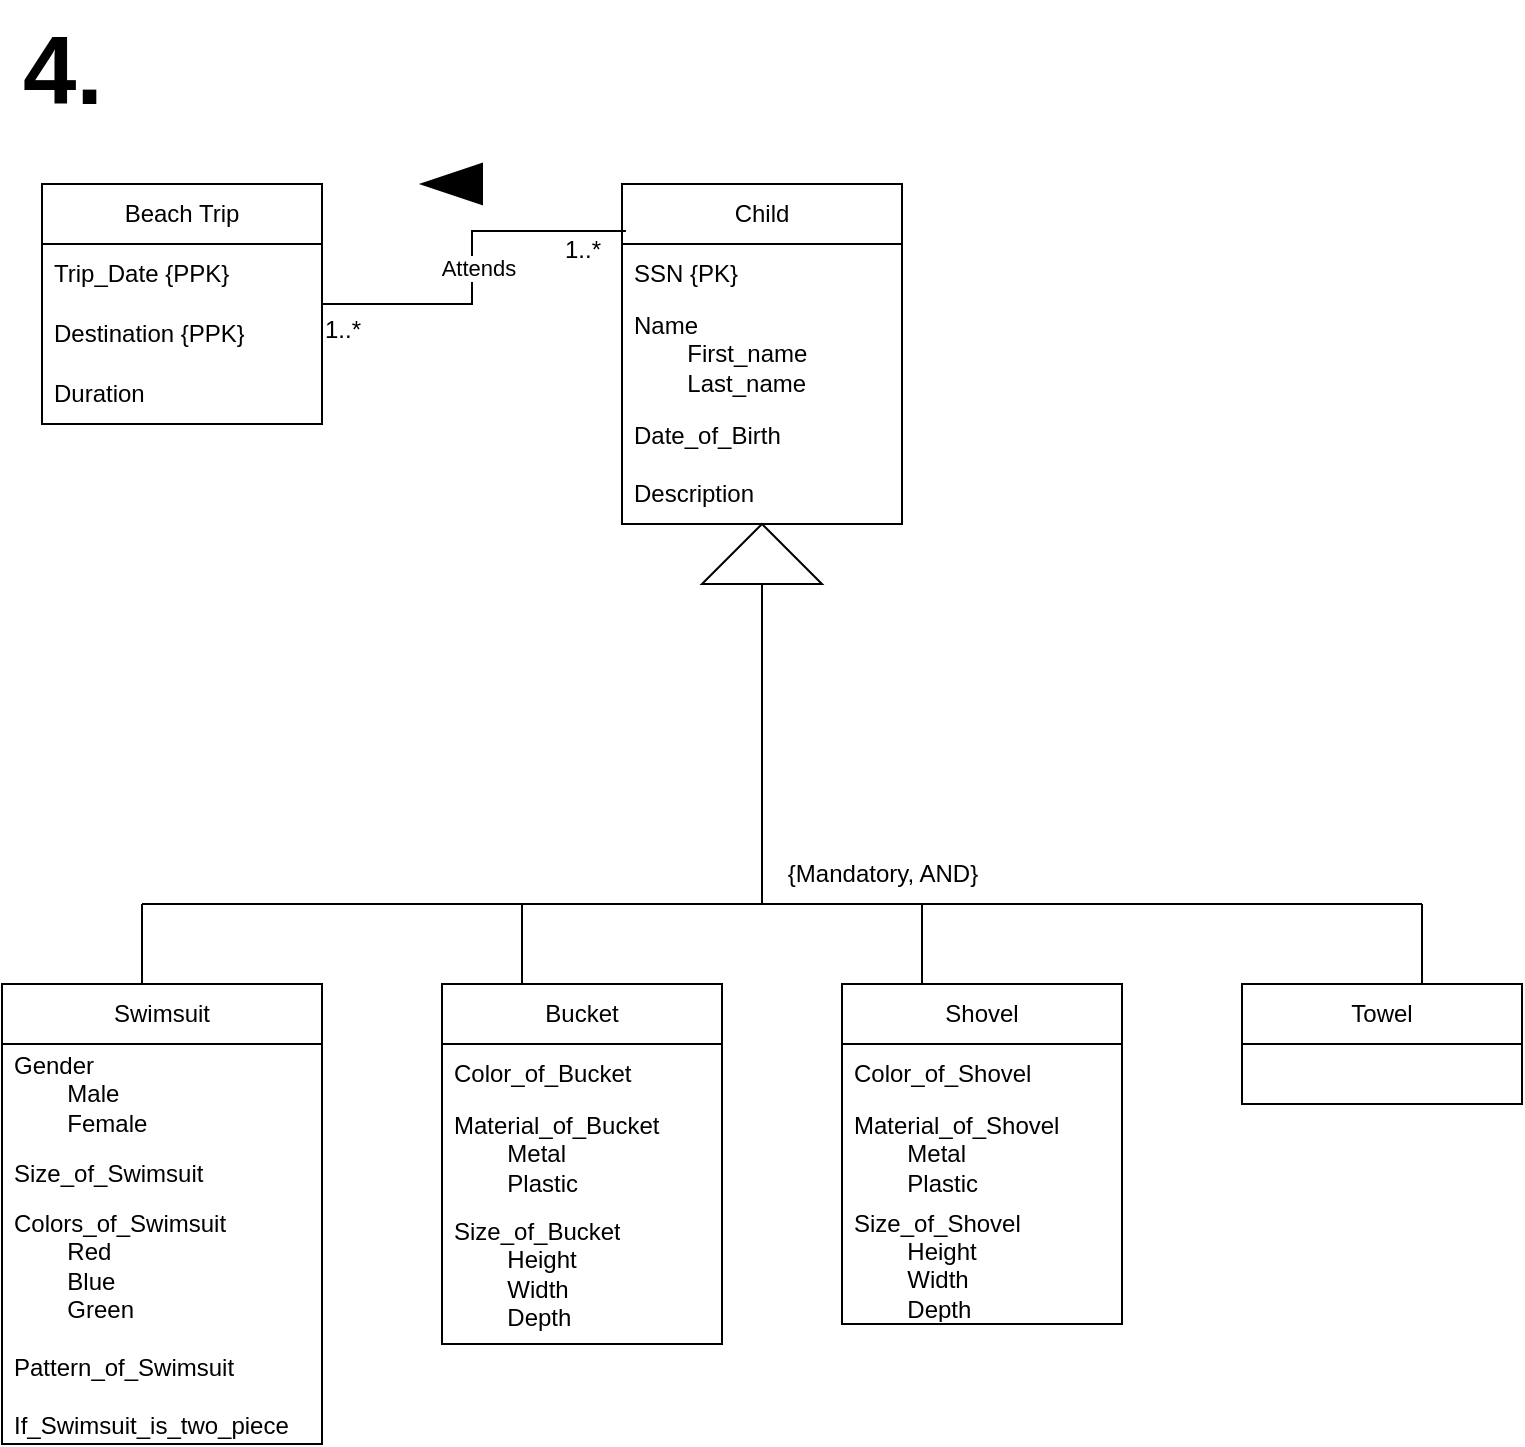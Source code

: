 <mxfile version="26.0.4">
  <diagram id="C5RBs43oDa-KdzZeNtuy" name="Page-1">
    <mxGraphModel dx="802" dy="756" grid="1" gridSize="10" guides="1" tooltips="1" connect="1" arrows="1" fold="1" page="1" pageScale="1" pageWidth="827" pageHeight="1169" math="0" shadow="0">
      <root>
        <mxCell id="WIyWlLk6GJQsqaUBKTNV-0" />
        <mxCell id="WIyWlLk6GJQsqaUBKTNV-1" parent="WIyWlLk6GJQsqaUBKTNV-0" />
        <mxCell id="a0SNJY9x5hnPSFC2X8A3-0" value="&lt;b&gt;&lt;font style=&quot;font-size: 48px;&quot;&gt;4.&lt;/font&gt;&lt;/b&gt;" style="text;html=1;align=center;verticalAlign=middle;resizable=0;points=[];autosize=1;strokeColor=none;fillColor=none;" parent="WIyWlLk6GJQsqaUBKTNV-1" vertex="1">
          <mxGeometry x="20" y="28" width="60" height="70" as="geometry" />
        </mxCell>
        <mxCell id="a0SNJY9x5hnPSFC2X8A3-1" value="Beach Trip" style="swimlane;fontStyle=0;childLayout=stackLayout;horizontal=1;startSize=30;horizontalStack=0;resizeParent=1;resizeParentMax=0;resizeLast=0;collapsible=1;marginBottom=0;whiteSpace=wrap;html=1;" parent="WIyWlLk6GJQsqaUBKTNV-1" vertex="1">
          <mxGeometry x="40" y="120" width="140" height="120" as="geometry" />
        </mxCell>
        <mxCell id="a0SNJY9x5hnPSFC2X8A3-2" value="Trip_Date {PPK}" style="text;strokeColor=none;fillColor=none;align=left;verticalAlign=middle;spacingLeft=4;spacingRight=4;overflow=hidden;points=[[0,0.5],[1,0.5]];portConstraint=eastwest;rotatable=0;whiteSpace=wrap;html=1;" parent="a0SNJY9x5hnPSFC2X8A3-1" vertex="1">
          <mxGeometry y="30" width="140" height="30" as="geometry" />
        </mxCell>
        <mxCell id="a0SNJY9x5hnPSFC2X8A3-3" value="Destination {PPK}" style="text;strokeColor=none;fillColor=none;align=left;verticalAlign=middle;spacingLeft=4;spacingRight=4;overflow=hidden;points=[[0,0.5],[1,0.5]];portConstraint=eastwest;rotatable=0;whiteSpace=wrap;html=1;" parent="a0SNJY9x5hnPSFC2X8A3-1" vertex="1">
          <mxGeometry y="60" width="140" height="30" as="geometry" />
        </mxCell>
        <mxCell id="a0SNJY9x5hnPSFC2X8A3-4" value="Duration" style="text;strokeColor=none;fillColor=none;align=left;verticalAlign=middle;spacingLeft=4;spacingRight=4;overflow=hidden;points=[[0,0.5],[1,0.5]];portConstraint=eastwest;rotatable=0;whiteSpace=wrap;html=1;" parent="a0SNJY9x5hnPSFC2X8A3-1" vertex="1">
          <mxGeometry y="90" width="140" height="30" as="geometry" />
        </mxCell>
        <mxCell id="a0SNJY9x5hnPSFC2X8A3-5" value="Child" style="swimlane;fontStyle=0;childLayout=stackLayout;horizontal=1;startSize=30;horizontalStack=0;resizeParent=1;resizeParentMax=0;resizeLast=0;collapsible=1;marginBottom=0;whiteSpace=wrap;html=1;" parent="WIyWlLk6GJQsqaUBKTNV-1" vertex="1">
          <mxGeometry x="330" y="120" width="140" height="170" as="geometry" />
        </mxCell>
        <mxCell id="a0SNJY9x5hnPSFC2X8A3-6" value="SSN {PK}" style="text;strokeColor=none;fillColor=none;align=left;verticalAlign=middle;spacingLeft=4;spacingRight=4;overflow=hidden;points=[[0,0.5],[1,0.5]];portConstraint=eastwest;rotatable=0;whiteSpace=wrap;html=1;" parent="a0SNJY9x5hnPSFC2X8A3-5" vertex="1">
          <mxGeometry y="30" width="140" height="30" as="geometry" />
        </mxCell>
        <mxCell id="a0SNJY9x5hnPSFC2X8A3-7" value="Name&lt;div&gt;&lt;span style=&quot;white-space: pre;&quot;&gt;&#x9;&lt;/span&gt;First_name&lt;br&gt;&lt;/div&gt;&lt;div&gt;&lt;span style=&quot;white-space: pre;&quot;&gt;&#x9;&lt;/span&gt;Last_name&lt;br&gt;&lt;/div&gt;" style="text;strokeColor=none;fillColor=none;align=left;verticalAlign=middle;spacingLeft=4;spacingRight=4;overflow=hidden;points=[[0,0.5],[1,0.5]];portConstraint=eastwest;rotatable=0;whiteSpace=wrap;html=1;" parent="a0SNJY9x5hnPSFC2X8A3-5" vertex="1">
          <mxGeometry y="60" width="140" height="50" as="geometry" />
        </mxCell>
        <mxCell id="a0SNJY9x5hnPSFC2X8A3-8" value="Date_of_Birth&lt;div&gt;&lt;br&gt;&lt;/div&gt;&lt;div&gt;Description&lt;/div&gt;" style="text;strokeColor=none;fillColor=none;align=left;verticalAlign=middle;spacingLeft=4;spacingRight=4;overflow=hidden;points=[[0,0.5],[1,0.5]];portConstraint=eastwest;rotatable=0;whiteSpace=wrap;html=1;" parent="a0SNJY9x5hnPSFC2X8A3-5" vertex="1">
          <mxGeometry y="110" width="140" height="60" as="geometry" />
        </mxCell>
        <mxCell id="a0SNJY9x5hnPSFC2X8A3-9" value="" style="triangle;whiteSpace=wrap;html=1;direction=north;" parent="WIyWlLk6GJQsqaUBKTNV-1" vertex="1">
          <mxGeometry x="370" y="290" width="60" height="30" as="geometry" />
        </mxCell>
        <mxCell id="a0SNJY9x5hnPSFC2X8A3-10" value="" style="endArrow=none;html=1;rounded=0;" parent="WIyWlLk6GJQsqaUBKTNV-1" edge="1">
          <mxGeometry width="50" height="50" relative="1" as="geometry">
            <mxPoint x="400" y="480" as="sourcePoint" />
            <mxPoint x="400" y="320" as="targetPoint" />
          </mxGeometry>
        </mxCell>
        <mxCell id="a0SNJY9x5hnPSFC2X8A3-11" value="" style="endArrow=none;html=1;rounded=0;" parent="WIyWlLk6GJQsqaUBKTNV-1" edge="1">
          <mxGeometry width="50" height="50" relative="1" as="geometry">
            <mxPoint x="90" y="480" as="sourcePoint" />
            <mxPoint x="730" y="480" as="targetPoint" />
          </mxGeometry>
        </mxCell>
        <mxCell id="a0SNJY9x5hnPSFC2X8A3-12" value="" style="endArrow=none;html=1;rounded=0;" parent="WIyWlLk6GJQsqaUBKTNV-1" edge="1">
          <mxGeometry width="50" height="50" relative="1" as="geometry">
            <mxPoint x="90" y="520" as="sourcePoint" />
            <mxPoint x="90" y="480" as="targetPoint" />
          </mxGeometry>
        </mxCell>
        <mxCell id="a0SNJY9x5hnPSFC2X8A3-13" value="Swimsuit" style="swimlane;fontStyle=0;childLayout=stackLayout;horizontal=1;startSize=30;horizontalStack=0;resizeParent=1;resizeParentMax=0;resizeLast=0;collapsible=1;marginBottom=0;whiteSpace=wrap;html=1;" parent="WIyWlLk6GJQsqaUBKTNV-1" vertex="1">
          <mxGeometry x="20" y="520" width="160" height="230" as="geometry" />
        </mxCell>
        <mxCell id="a0SNJY9x5hnPSFC2X8A3-14" value="Gender&amp;nbsp;&lt;div&gt;&lt;span style=&quot;white-space: pre;&quot;&gt;&#x9;&lt;/span&gt;Male&lt;br&gt;&lt;/div&gt;&lt;div&gt;&lt;span style=&quot;white-space: pre;&quot;&gt;&#x9;&lt;/span&gt;Female&lt;br&gt;&lt;/div&gt;" style="text;strokeColor=none;fillColor=none;align=left;verticalAlign=middle;spacingLeft=4;spacingRight=4;overflow=hidden;points=[[0,0.5],[1,0.5]];portConstraint=eastwest;rotatable=0;whiteSpace=wrap;html=1;" parent="a0SNJY9x5hnPSFC2X8A3-13" vertex="1">
          <mxGeometry y="30" width="160" height="50" as="geometry" />
        </mxCell>
        <mxCell id="a0SNJY9x5hnPSFC2X8A3-15" value="Size_of_Swimsuit" style="text;strokeColor=none;fillColor=none;align=left;verticalAlign=middle;spacingLeft=4;spacingRight=4;overflow=hidden;points=[[0,0.5],[1,0.5]];portConstraint=eastwest;rotatable=0;whiteSpace=wrap;html=1;" parent="a0SNJY9x5hnPSFC2X8A3-13" vertex="1">
          <mxGeometry y="80" width="160" height="30" as="geometry" />
        </mxCell>
        <mxCell id="a0SNJY9x5hnPSFC2X8A3-16" value="Colors_of_Swimsuit&lt;div&gt;&lt;span style=&quot;white-space: pre;&quot;&gt;&#x9;&lt;/span&gt;Red&lt;br&gt;&lt;/div&gt;&lt;div&gt;&lt;span style=&quot;white-space: pre;&quot;&gt;&#x9;&lt;/span&gt;Blue&lt;br&gt;&lt;/div&gt;&lt;div&gt;&lt;span style=&quot;white-space: pre;&quot;&gt;&#x9;&lt;/span&gt;Green&lt;br&gt;&lt;/div&gt;&lt;div&gt;&lt;br&gt;&lt;/div&gt;&lt;div&gt;Pattern_of_Swimsuit&lt;/div&gt;&lt;div&gt;&lt;br&gt;&lt;/div&gt;&lt;div&gt;If_Swimsuit_is_two_piece&lt;/div&gt;" style="text;strokeColor=none;fillColor=none;align=left;verticalAlign=middle;spacingLeft=4;spacingRight=4;overflow=hidden;points=[[0,0.5],[1,0.5]];portConstraint=eastwest;rotatable=0;whiteSpace=wrap;html=1;" parent="a0SNJY9x5hnPSFC2X8A3-13" vertex="1">
          <mxGeometry y="110" width="160" height="120" as="geometry" />
        </mxCell>
        <mxCell id="a0SNJY9x5hnPSFC2X8A3-17" value="" style="endArrow=none;html=1;rounded=0;" parent="WIyWlLk6GJQsqaUBKTNV-1" edge="1">
          <mxGeometry width="50" height="50" relative="1" as="geometry">
            <mxPoint x="280" y="520" as="sourcePoint" />
            <mxPoint x="280" y="480" as="targetPoint" />
          </mxGeometry>
        </mxCell>
        <mxCell id="a0SNJY9x5hnPSFC2X8A3-18" value="" style="endArrow=none;html=1;rounded=0;" parent="WIyWlLk6GJQsqaUBKTNV-1" edge="1">
          <mxGeometry width="50" height="50" relative="1" as="geometry">
            <mxPoint x="480" y="520" as="sourcePoint" />
            <mxPoint x="480" y="480" as="targetPoint" />
          </mxGeometry>
        </mxCell>
        <mxCell id="a0SNJY9x5hnPSFC2X8A3-19" value="" style="endArrow=none;html=1;rounded=0;" parent="WIyWlLk6GJQsqaUBKTNV-1" edge="1">
          <mxGeometry width="50" height="50" relative="1" as="geometry">
            <mxPoint x="730" y="520" as="sourcePoint" />
            <mxPoint x="730" y="480" as="targetPoint" />
          </mxGeometry>
        </mxCell>
        <mxCell id="a0SNJY9x5hnPSFC2X8A3-20" value="Bucket" style="swimlane;fontStyle=0;childLayout=stackLayout;horizontal=1;startSize=30;horizontalStack=0;resizeParent=1;resizeParentMax=0;resizeLast=0;collapsible=1;marginBottom=0;whiteSpace=wrap;html=1;" parent="WIyWlLk6GJQsqaUBKTNV-1" vertex="1">
          <mxGeometry x="240" y="520" width="140" height="180" as="geometry" />
        </mxCell>
        <mxCell id="a0SNJY9x5hnPSFC2X8A3-21" value="Color_of_Bucket" style="text;strokeColor=none;fillColor=none;align=left;verticalAlign=middle;spacingLeft=4;spacingRight=4;overflow=hidden;points=[[0,0.5],[1,0.5]];portConstraint=eastwest;rotatable=0;whiteSpace=wrap;html=1;" parent="a0SNJY9x5hnPSFC2X8A3-20" vertex="1">
          <mxGeometry y="30" width="140" height="30" as="geometry" />
        </mxCell>
        <mxCell id="a0SNJY9x5hnPSFC2X8A3-22" value="Material_of_Bucket&lt;div&gt;&lt;span style=&quot;white-space: pre;&quot;&gt;&#x9;&lt;/span&gt;Metal&lt;/div&gt;&lt;div&gt;&lt;span style=&quot;white-space: pre;&quot;&gt;&#x9;&lt;/span&gt;Plastic&lt;br&gt;&lt;/div&gt;" style="text;strokeColor=none;fillColor=none;align=left;verticalAlign=middle;spacingLeft=4;spacingRight=4;overflow=hidden;points=[[0,0.5],[1,0.5]];portConstraint=eastwest;rotatable=0;whiteSpace=wrap;html=1;" parent="a0SNJY9x5hnPSFC2X8A3-20" vertex="1">
          <mxGeometry y="60" width="140" height="50" as="geometry" />
        </mxCell>
        <mxCell id="a0SNJY9x5hnPSFC2X8A3-23" value="Size_of_Bucket&lt;div&gt;&lt;span style=&quot;white-space: pre;&quot;&gt;&#x9;&lt;/span&gt;Height&lt;br&gt;&lt;/div&gt;&lt;div&gt;&lt;span style=&quot;white-space: pre;&quot;&gt;&#x9;&lt;/span&gt;Width&lt;br&gt;&lt;/div&gt;&lt;div&gt;&lt;span style=&quot;white-space: pre;&quot;&gt;&#x9;&lt;/span&gt;Depth&lt;br&gt;&lt;/div&gt;" style="text;strokeColor=none;fillColor=none;align=left;verticalAlign=middle;spacingLeft=4;spacingRight=4;overflow=hidden;points=[[0,0.5],[1,0.5]];portConstraint=eastwest;rotatable=0;whiteSpace=wrap;html=1;" parent="a0SNJY9x5hnPSFC2X8A3-20" vertex="1">
          <mxGeometry y="110" width="140" height="70" as="geometry" />
        </mxCell>
        <mxCell id="a0SNJY9x5hnPSFC2X8A3-24" value="Shovel" style="swimlane;fontStyle=0;childLayout=stackLayout;horizontal=1;startSize=30;horizontalStack=0;resizeParent=1;resizeParentMax=0;resizeLast=0;collapsible=1;marginBottom=0;whiteSpace=wrap;html=1;" parent="WIyWlLk6GJQsqaUBKTNV-1" vertex="1">
          <mxGeometry x="440" y="520" width="140" height="170" as="geometry" />
        </mxCell>
        <mxCell id="a0SNJY9x5hnPSFC2X8A3-25" value="Color_of_Shovel" style="text;strokeColor=none;fillColor=none;align=left;verticalAlign=middle;spacingLeft=4;spacingRight=4;overflow=hidden;points=[[0,0.5],[1,0.5]];portConstraint=eastwest;rotatable=0;whiteSpace=wrap;html=1;" parent="a0SNJY9x5hnPSFC2X8A3-24" vertex="1">
          <mxGeometry y="30" width="140" height="30" as="geometry" />
        </mxCell>
        <mxCell id="a0SNJY9x5hnPSFC2X8A3-26" value="Material_of_Shovel&lt;div&gt;&lt;span style=&quot;white-space: pre;&quot;&gt;&#x9;&lt;/span&gt;Metal&lt;br&gt;&lt;/div&gt;&lt;div&gt;&lt;span style=&quot;white-space: pre;&quot;&gt;&#x9;&lt;/span&gt;Plastic&lt;br&gt;&lt;/div&gt;" style="text;strokeColor=none;fillColor=none;align=left;verticalAlign=middle;spacingLeft=4;spacingRight=4;overflow=hidden;points=[[0,0.5],[1,0.5]];portConstraint=eastwest;rotatable=0;whiteSpace=wrap;html=1;" parent="a0SNJY9x5hnPSFC2X8A3-24" vertex="1">
          <mxGeometry y="60" width="140" height="50" as="geometry" />
        </mxCell>
        <mxCell id="a0SNJY9x5hnPSFC2X8A3-27" value="Size_of_Shovel&lt;div&gt;&lt;span style=&quot;white-space: pre;&quot;&gt;&#x9;&lt;/span&gt;Height&lt;br&gt;&lt;/div&gt;&lt;div&gt;&lt;span style=&quot;white-space: pre;&quot;&gt;&#x9;&lt;/span&gt;Width&lt;br&gt;&lt;/div&gt;&lt;div&gt;&lt;span style=&quot;white-space: pre;&quot;&gt;&#x9;&lt;/span&gt;Depth&lt;br&gt;&lt;/div&gt;" style="text;strokeColor=none;fillColor=none;align=left;verticalAlign=middle;spacingLeft=4;spacingRight=4;overflow=hidden;points=[[0,0.5],[1,0.5]];portConstraint=eastwest;rotatable=0;whiteSpace=wrap;html=1;" parent="a0SNJY9x5hnPSFC2X8A3-24" vertex="1">
          <mxGeometry y="110" width="140" height="60" as="geometry" />
        </mxCell>
        <mxCell id="a0SNJY9x5hnPSFC2X8A3-28" value="Towel" style="swimlane;fontStyle=0;childLayout=stackLayout;horizontal=1;startSize=30;horizontalStack=0;resizeParent=1;resizeParentMax=0;resizeLast=0;collapsible=1;marginBottom=0;whiteSpace=wrap;html=1;" parent="WIyWlLk6GJQsqaUBKTNV-1" vertex="1">
          <mxGeometry x="640" y="520" width="140" height="60" as="geometry" />
        </mxCell>
        <mxCell id="a0SNJY9x5hnPSFC2X8A3-32" value="{Mandatory, AND}" style="text;html=1;align=center;verticalAlign=middle;resizable=0;points=[];autosize=1;strokeColor=none;fillColor=none;" parent="WIyWlLk6GJQsqaUBKTNV-1" vertex="1">
          <mxGeometry x="400" y="450" width="120" height="30" as="geometry" />
        </mxCell>
        <mxCell id="a0SNJY9x5hnPSFC2X8A3-33" style="edgeStyle=orthogonalEdgeStyle;rounded=0;orthogonalLoop=1;jettySize=auto;html=1;entryX=0.014;entryY=0.138;entryDx=0;entryDy=0;entryPerimeter=0;endArrow=none;endFill=0;" parent="WIyWlLk6GJQsqaUBKTNV-1" source="a0SNJY9x5hnPSFC2X8A3-1" target="a0SNJY9x5hnPSFC2X8A3-5" edge="1">
          <mxGeometry relative="1" as="geometry" />
        </mxCell>
        <mxCell id="a0SNJY9x5hnPSFC2X8A3-34" value="Attends" style="edgeLabel;html=1;align=center;verticalAlign=middle;resizable=0;points=[];" parent="a0SNJY9x5hnPSFC2X8A3-33" vertex="1" connectable="0">
          <mxGeometry x="0.003" y="-3" relative="1" as="geometry">
            <mxPoint y="1" as="offset" />
          </mxGeometry>
        </mxCell>
        <mxCell id="a0SNJY9x5hnPSFC2X8A3-36" value="" style="triangle;whiteSpace=wrap;html=1;direction=west;fillColor=#000000;" parent="WIyWlLk6GJQsqaUBKTNV-1" vertex="1">
          <mxGeometry x="230" y="110" width="30" height="20" as="geometry" />
        </mxCell>
        <mxCell id="a0SNJY9x5hnPSFC2X8A3-37" value="1..*" style="text;html=1;align=center;verticalAlign=middle;resizable=0;points=[];autosize=1;strokeColor=none;fillColor=none;" parent="WIyWlLk6GJQsqaUBKTNV-1" vertex="1">
          <mxGeometry x="170" y="178" width="40" height="30" as="geometry" />
        </mxCell>
        <mxCell id="a0SNJY9x5hnPSFC2X8A3-38" value="1..*" style="text;html=1;align=center;verticalAlign=middle;resizable=0;points=[];autosize=1;strokeColor=none;fillColor=none;" parent="WIyWlLk6GJQsqaUBKTNV-1" vertex="1">
          <mxGeometry x="290" y="138" width="40" height="30" as="geometry" />
        </mxCell>
      </root>
    </mxGraphModel>
  </diagram>
</mxfile>
